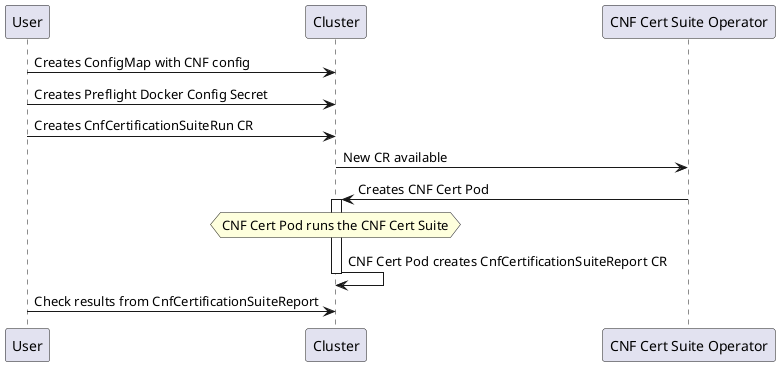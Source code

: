 @startuml "Run sequence"
User -> Cluster : Creates ConfigMap with CNF config
User -> Cluster: Creates Preflight Docker Config Secret
User -> Cluster : Creates CnfCertificationSuiteRun CR
Cluster -> "CNF Cert Suite Operator" : New CR available
"CNF Cert Suite Operator" -> Cluster : Creates CNF Cert Pod
hnote over Cluster : CNF Cert Pod runs the CNF Cert Suite
activate Cluster
Cluster -> Cluster : CNF Cert Pod creates CnfCertificationSuiteReport CR
deactivate Cluster
User -> Cluster : Check results from CnfCertificationSuiteReport
@enduml